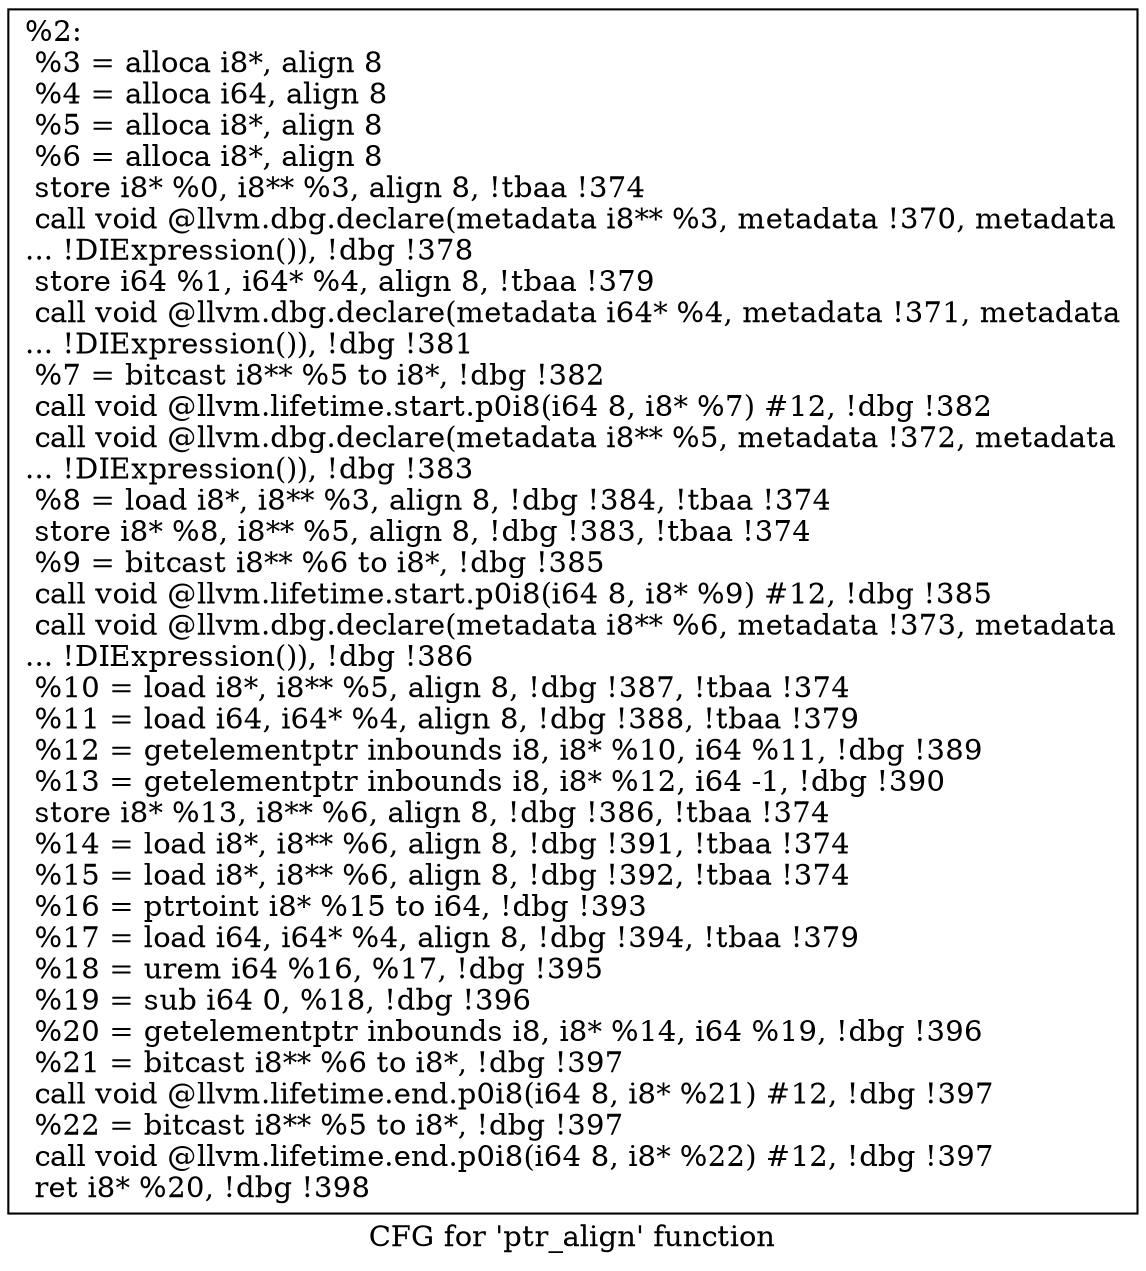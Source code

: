 digraph "CFG for 'ptr_align' function" {
	label="CFG for 'ptr_align' function";

	Node0x24f9000 [shape=record,label="{%2:\l  %3 = alloca i8*, align 8\l  %4 = alloca i64, align 8\l  %5 = alloca i8*, align 8\l  %6 = alloca i8*, align 8\l  store i8* %0, i8** %3, align 8, !tbaa !374\l  call void @llvm.dbg.declare(metadata i8** %3, metadata !370, metadata\l... !DIExpression()), !dbg !378\l  store i64 %1, i64* %4, align 8, !tbaa !379\l  call void @llvm.dbg.declare(metadata i64* %4, metadata !371, metadata\l... !DIExpression()), !dbg !381\l  %7 = bitcast i8** %5 to i8*, !dbg !382\l  call void @llvm.lifetime.start.p0i8(i64 8, i8* %7) #12, !dbg !382\l  call void @llvm.dbg.declare(metadata i8** %5, metadata !372, metadata\l... !DIExpression()), !dbg !383\l  %8 = load i8*, i8** %3, align 8, !dbg !384, !tbaa !374\l  store i8* %8, i8** %5, align 8, !dbg !383, !tbaa !374\l  %9 = bitcast i8** %6 to i8*, !dbg !385\l  call void @llvm.lifetime.start.p0i8(i64 8, i8* %9) #12, !dbg !385\l  call void @llvm.dbg.declare(metadata i8** %6, metadata !373, metadata\l... !DIExpression()), !dbg !386\l  %10 = load i8*, i8** %5, align 8, !dbg !387, !tbaa !374\l  %11 = load i64, i64* %4, align 8, !dbg !388, !tbaa !379\l  %12 = getelementptr inbounds i8, i8* %10, i64 %11, !dbg !389\l  %13 = getelementptr inbounds i8, i8* %12, i64 -1, !dbg !390\l  store i8* %13, i8** %6, align 8, !dbg !386, !tbaa !374\l  %14 = load i8*, i8** %6, align 8, !dbg !391, !tbaa !374\l  %15 = load i8*, i8** %6, align 8, !dbg !392, !tbaa !374\l  %16 = ptrtoint i8* %15 to i64, !dbg !393\l  %17 = load i64, i64* %4, align 8, !dbg !394, !tbaa !379\l  %18 = urem i64 %16, %17, !dbg !395\l  %19 = sub i64 0, %18, !dbg !396\l  %20 = getelementptr inbounds i8, i8* %14, i64 %19, !dbg !396\l  %21 = bitcast i8** %6 to i8*, !dbg !397\l  call void @llvm.lifetime.end.p0i8(i64 8, i8* %21) #12, !dbg !397\l  %22 = bitcast i8** %5 to i8*, !dbg !397\l  call void @llvm.lifetime.end.p0i8(i64 8, i8* %22) #12, !dbg !397\l  ret i8* %20, !dbg !398\l}"];
}
